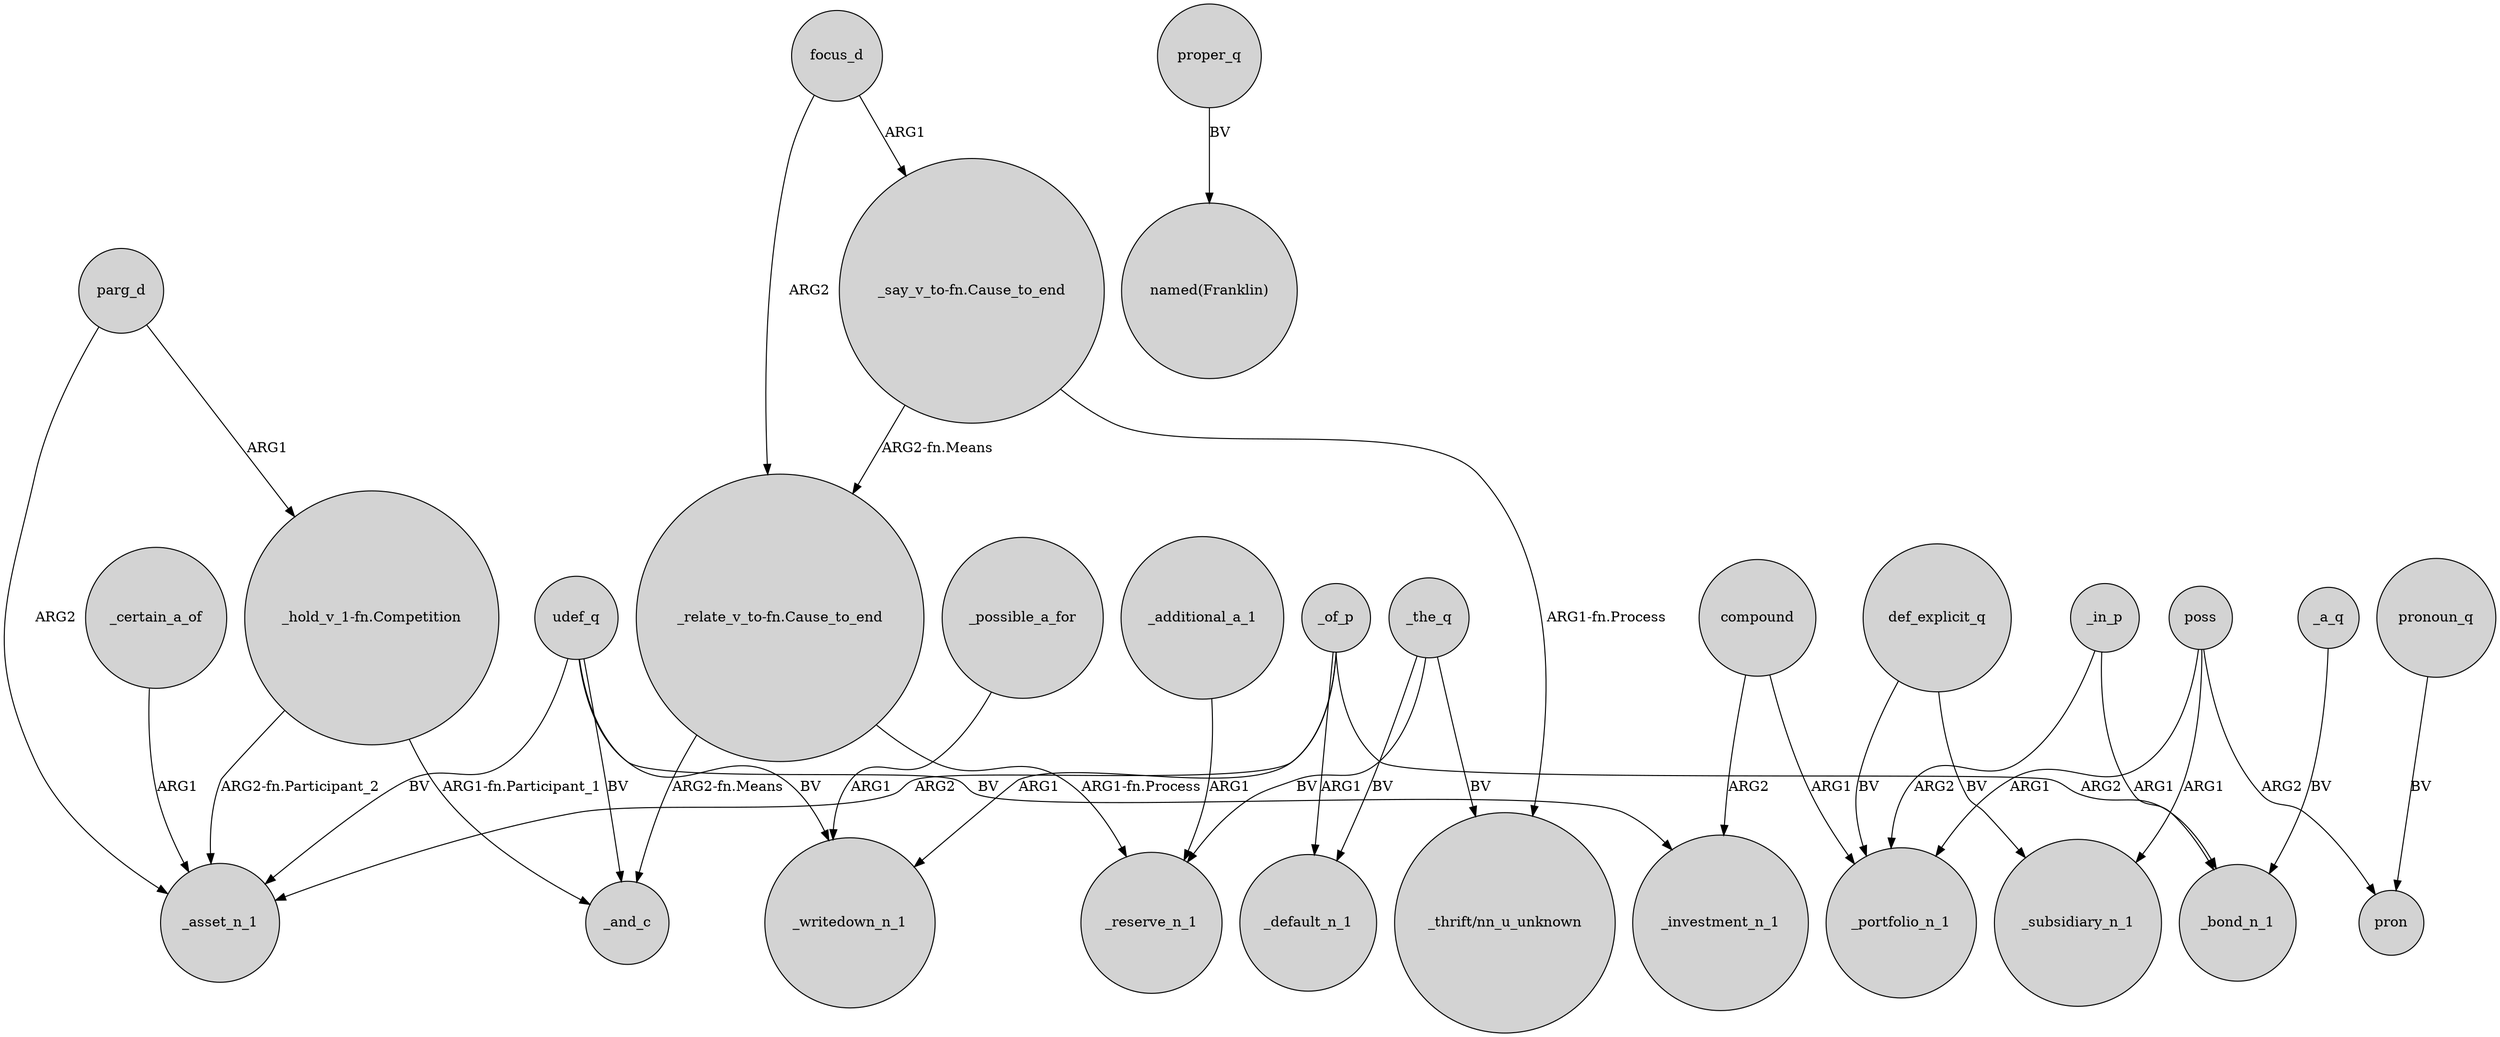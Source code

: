 digraph {
	node [shape=circle style=filled]
	parg_d -> "_hold_v_1-fn.Competition" [label=ARG1]
	_additional_a_1 -> _reserve_n_1 [label=ARG1]
	"_hold_v_1-fn.Competition" -> _asset_n_1 [label="ARG2-fn.Participant_2"]
	parg_d -> _asset_n_1 [label=ARG2]
	_of_p -> _default_n_1 [label=ARG1]
	_the_q -> _reserve_n_1 [label=BV]
	focus_d -> "_relate_v_to-fn.Cause_to_end" [label=ARG2]
	focus_d -> "_say_v_to-fn.Cause_to_end" [label=ARG1]
	compound -> _investment_n_1 [label=ARG2]
	compound -> _portfolio_n_1 [label=ARG1]
	_of_p -> _bond_n_1 [label=ARG2]
	udef_q -> _and_c [label=BV]
	"_hold_v_1-fn.Competition" -> _and_c [label="ARG1-fn.Participant_1"]
	udef_q -> _asset_n_1 [label=BV]
	_possible_a_for -> _writedown_n_1 [label=ARG1]
	pronoun_q -> pron [label=BV]
	_the_q -> "_thrift/nn_u_unknown" [label=BV]
	_the_q -> _default_n_1 [label=BV]
	poss -> pron [label=ARG2]
	"_relate_v_to-fn.Cause_to_end" -> _and_c [label="ARG2-fn.Means"]
	_certain_a_of -> _asset_n_1 [label=ARG1]
	def_explicit_q -> _subsidiary_n_1 [label=BV]
	poss -> _portfolio_n_1 [label=ARG1]
	"_relate_v_to-fn.Cause_to_end" -> _reserve_n_1 [label="ARG1-fn.Process"]
	udef_q -> _investment_n_1 [label=BV]
	"_say_v_to-fn.Cause_to_end" -> "_thrift/nn_u_unknown" [label="ARG1-fn.Process"]
	poss -> _subsidiary_n_1 [label=ARG1]
	def_explicit_q -> _portfolio_n_1 [label=BV]
	_in_p -> _bond_n_1 [label=ARG1]
	_a_q -> _bond_n_1 [label=BV]
	proper_q -> "named(Franklin)" [label=BV]
	_of_p -> _asset_n_1 [label=ARG2]
	udef_q -> _writedown_n_1 [label=BV]
	"_say_v_to-fn.Cause_to_end" -> "_relate_v_to-fn.Cause_to_end" [label="ARG2-fn.Means"]
	_in_p -> _portfolio_n_1 [label=ARG2]
	_of_p -> _writedown_n_1 [label=ARG1]
}
